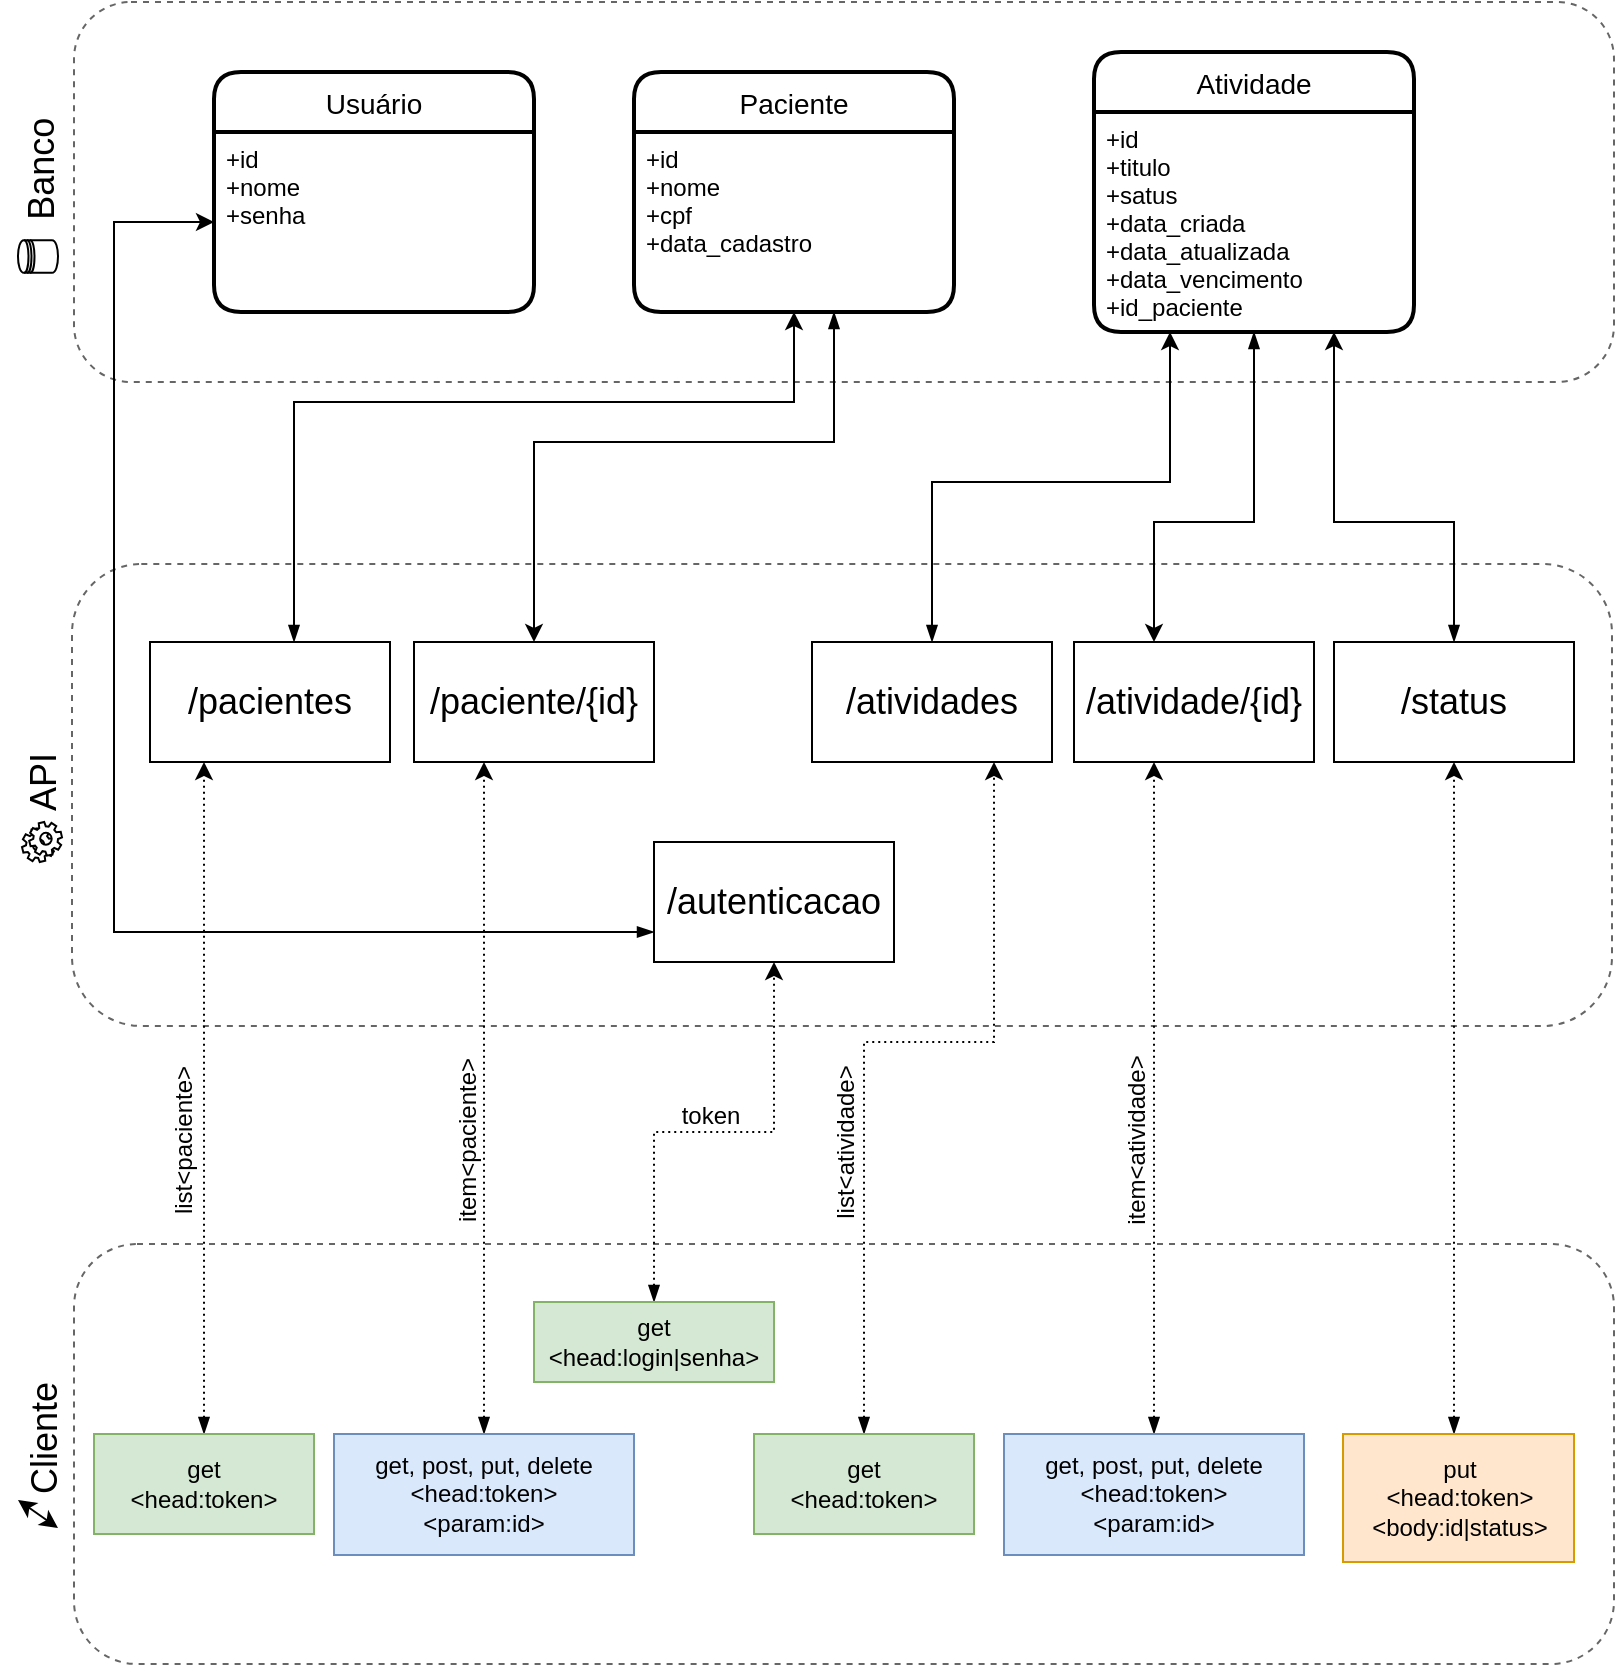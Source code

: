 <mxfile version="14.1.8" type="device"><diagram id="NbfmaItx-th78lTB0gjF" name="Page-1"><mxGraphModel dx="1422" dy="772" grid="1" gridSize="10" guides="1" tooltips="1" connect="1" arrows="1" fold="1" page="1" pageScale="1" pageWidth="827" pageHeight="1169" math="0" shadow="0"><root><mxCell id="0"/><mxCell id="1" parent="0"/><mxCell id="IWmo4VooWkEHqLw1T7Hj-1" value="" style="rounded=1;whiteSpace=wrap;html=1;dashed=1;strokeColor=#666666;" vertex="1" parent="1"><mxGeometry x="40" y="681" width="770" height="210" as="geometry"/></mxCell><mxCell id="IWmo4VooWkEHqLw1T7Hj-2" value="" style="rounded=1;whiteSpace=wrap;html=1;dashed=1;strokeColor=#666666;" vertex="1" parent="1"><mxGeometry x="40" y="59.996" width="770" height="190" as="geometry"/></mxCell><mxCell id="IWmo4VooWkEHqLw1T7Hj-3" value="Paciente" style="swimlane;childLayout=stackLayout;horizontal=1;startSize=30;horizontalStack=0;rounded=1;fontSize=14;fontStyle=0;strokeWidth=2;resizeParent=0;resizeLast=1;shadow=0;dashed=0;align=center;" vertex="1" parent="1"><mxGeometry x="320" y="95" width="160" height="120" as="geometry"/></mxCell><mxCell id="IWmo4VooWkEHqLw1T7Hj-4" value="+id&#10;+nome&#10;+cpf&#10;+data_cadastro" style="align=left;strokeColor=none;fillColor=none;spacingLeft=4;fontSize=12;verticalAlign=top;resizable=0;rotatable=0;part=1;" vertex="1" parent="IWmo4VooWkEHqLw1T7Hj-3"><mxGeometry y="30" width="160" height="90" as="geometry"/></mxCell><mxCell id="IWmo4VooWkEHqLw1T7Hj-5" value="Atividade" style="swimlane;childLayout=stackLayout;horizontal=1;startSize=30;horizontalStack=0;rounded=1;fontSize=14;fontStyle=0;strokeWidth=2;resizeParent=0;resizeLast=1;shadow=0;dashed=0;align=center;" vertex="1" parent="1"><mxGeometry x="550" y="85" width="160" height="140" as="geometry"><mxRectangle x="334" y="110" width="90" height="30" as="alternateBounds"/></mxGeometry></mxCell><mxCell id="IWmo4VooWkEHqLw1T7Hj-6" value="+id&#10;+titulo&#10;+satus&#10;+data_criada&#10;+data_atualizada&#10;+data_vencimento&#10;+id_paciente" style="align=left;strokeColor=none;fillColor=none;spacingLeft=4;fontSize=12;verticalAlign=top;resizable=0;rotatable=0;part=1;" vertex="1" parent="IWmo4VooWkEHqLw1T7Hj-5"><mxGeometry y="30" width="160" height="110" as="geometry"/></mxCell><mxCell id="IWmo4VooWkEHqLw1T7Hj-7" value="" style="rounded=1;whiteSpace=wrap;html=1;dashed=1;strokeColor=#666666;" vertex="1" parent="1"><mxGeometry x="39" y="341" width="770" height="231" as="geometry"/></mxCell><mxCell id="IWmo4VooWkEHqLw1T7Hj-8" value="/paciente/{id}" style="rounded=0;whiteSpace=wrap;html=1;fontSize=18;" vertex="1" parent="1"><mxGeometry x="210" y="380" width="120" height="60" as="geometry"/></mxCell><mxCell id="IWmo4VooWkEHqLw1T7Hj-9" style="edgeStyle=orthogonalEdgeStyle;rounded=0;orthogonalLoop=1;jettySize=auto;html=1;startArrow=blockThin;startFill=1;fontSize=12;fontColor=#000000;" edge="1" parent="1" source="IWmo4VooWkEHqLw1T7Hj-10" target="IWmo4VooWkEHqLw1T7Hj-4"><mxGeometry relative="1" as="geometry"><Array as="points"><mxPoint x="150" y="260"/><mxPoint x="400" y="260"/></Array></mxGeometry></mxCell><mxCell id="IWmo4VooWkEHqLw1T7Hj-10" value="/pacientes" style="rounded=0;whiteSpace=wrap;html=1;fontSize=18;" vertex="1" parent="1"><mxGeometry x="78" y="380" width="120" height="60" as="geometry"/></mxCell><mxCell id="IWmo4VooWkEHqLw1T7Hj-11" style="edgeStyle=orthogonalEdgeStyle;rounded=0;orthogonalLoop=1;jettySize=auto;html=1;startArrow=blockThin;startFill=1;fontSize=12;fontColor=#000000;" edge="1" parent="1" source="IWmo4VooWkEHqLw1T7Hj-12" target="IWmo4VooWkEHqLw1T7Hj-6"><mxGeometry relative="1" as="geometry"><Array as="points"><mxPoint x="469" y="300"/><mxPoint x="588" y="300"/></Array></mxGeometry></mxCell><mxCell id="IWmo4VooWkEHqLw1T7Hj-12" value="/atividades" style="rounded=0;whiteSpace=wrap;html=1;fontSize=18;" vertex="1" parent="1"><mxGeometry x="409" y="380" width="120" height="60" as="geometry"/></mxCell><mxCell id="IWmo4VooWkEHqLw1T7Hj-13" value="/atividade/{id}" style="rounded=0;whiteSpace=wrap;html=1;fontSize=18;" vertex="1" parent="1"><mxGeometry x="540" y="380" width="120" height="60" as="geometry"/></mxCell><mxCell id="IWmo4VooWkEHqLw1T7Hj-14" style="edgeStyle=orthogonalEdgeStyle;rounded=0;orthogonalLoop=1;jettySize=auto;html=1;entryX=0.75;entryY=1;entryDx=0;entryDy=0;fontSize=12;startArrow=blockThin;startFill=1;" edge="1" parent="1" source="IWmo4VooWkEHqLw1T7Hj-15" target="IWmo4VooWkEHqLw1T7Hj-6"><mxGeometry relative="1" as="geometry"><Array as="points"><mxPoint x="730" y="320"/><mxPoint x="670" y="320"/></Array></mxGeometry></mxCell><mxCell id="IWmo4VooWkEHqLw1T7Hj-15" value="/status" style="rounded=0;whiteSpace=wrap;html=1;fontSize=18;" vertex="1" parent="1"><mxGeometry x="670" y="380" width="120" height="60" as="geometry"/></mxCell><mxCell id="IWmo4VooWkEHqLw1T7Hj-16" style="edgeStyle=orthogonalEdgeStyle;rounded=0;orthogonalLoop=1;jettySize=auto;html=1;entryX=0;entryY=0.5;entryDx=0;entryDy=0;fontSize=12;exitX=0;exitY=0.75;exitDx=0;exitDy=0;startArrow=blockThin;startFill=1;" edge="1" parent="1" source="IWmo4VooWkEHqLw1T7Hj-17" target="IWmo4VooWkEHqLw1T7Hj-19"><mxGeometry relative="1" as="geometry"><Array as="points"><mxPoint x="60" y="525"/><mxPoint x="60" y="170"/></Array></mxGeometry></mxCell><mxCell id="IWmo4VooWkEHqLw1T7Hj-17" value="/autenticacao" style="rounded=0;whiteSpace=wrap;html=1;fontSize=18;" vertex="1" parent="1"><mxGeometry x="330" y="480" width="120" height="60" as="geometry"/></mxCell><mxCell id="IWmo4VooWkEHqLw1T7Hj-18" value="Usuário" style="swimlane;childLayout=stackLayout;horizontal=1;startSize=30;horizontalStack=0;rounded=1;fontSize=14;fontStyle=0;strokeWidth=2;resizeParent=0;resizeLast=1;shadow=0;dashed=0;align=center;" vertex="1" parent="1"><mxGeometry x="110" y="95" width="160" height="120" as="geometry"/></mxCell><mxCell id="IWmo4VooWkEHqLw1T7Hj-19" value="+id&#10;+nome&#10;+senha" style="align=left;strokeColor=none;fillColor=none;spacingLeft=4;fontSize=12;verticalAlign=top;resizable=0;rotatable=0;part=1;" vertex="1" parent="IWmo4VooWkEHqLw1T7Hj-18"><mxGeometry y="30" width="160" height="90" as="geometry"/></mxCell><mxCell id="IWmo4VooWkEHqLw1T7Hj-20" style="edgeStyle=orthogonalEdgeStyle;rounded=0;orthogonalLoop=1;jettySize=auto;html=1;startArrow=blockThin;startFill=1;fontSize=12;fontColor=#000000;dashed=1;dashPattern=1 2;" edge="1" parent="1" source="IWmo4VooWkEHqLw1T7Hj-21" target="IWmo4VooWkEHqLw1T7Hj-10"><mxGeometry relative="1" as="geometry"><Array as="points"><mxPoint x="105" y="540"/><mxPoint x="105" y="540"/></Array></mxGeometry></mxCell><mxCell id="IWmo4VooWkEHqLw1T7Hj-21" value="get&lt;br&gt;&amp;lt;head:token&amp;gt;" style="text;html=1;strokeColor=#82b366;fillColor=#d5e8d4;align=center;verticalAlign=middle;whiteSpace=wrap;rounded=0;fontSize=12;rotation=0;fontStyle=0;" vertex="1" parent="1"><mxGeometry x="50" y="776" width="110" height="50" as="geometry"/></mxCell><mxCell id="IWmo4VooWkEHqLw1T7Hj-22" value="list&amp;lt;paciente&amp;gt;" style="text;html=1;strokeColor=none;fillColor=none;align=center;verticalAlign=middle;whiteSpace=wrap;rounded=0;fontSize=12;rotation=-90;fontStyle=0" vertex="1" parent="1"><mxGeometry x="50" y="624" width="90" height="10" as="geometry"/></mxCell><mxCell id="IWmo4VooWkEHqLw1T7Hj-23" style="edgeStyle=orthogonalEdgeStyle;rounded=0;orthogonalLoop=1;jettySize=auto;html=1;fontSize=18;startArrow=blockThin;startFill=1;" edge="1" parent="1" target="IWmo4VooWkEHqLw1T7Hj-8"><mxGeometry relative="1" as="geometry"><mxPoint x="420" y="215" as="sourcePoint"/><Array as="points"><mxPoint x="420" y="280"/><mxPoint x="270" y="280"/></Array></mxGeometry></mxCell><mxCell id="IWmo4VooWkEHqLw1T7Hj-24" style="edgeStyle=orthogonalEdgeStyle;rounded=0;orthogonalLoop=1;jettySize=auto;html=1;dashed=1;dashPattern=1 2;startArrow=blockThin;startFill=1;fontSize=12;fontColor=#000000;" edge="1" parent="1" source="IWmo4VooWkEHqLw1T7Hj-25" target="IWmo4VooWkEHqLw1T7Hj-8"><mxGeometry relative="1" as="geometry"><Array as="points"><mxPoint x="245" y="540"/><mxPoint x="245" y="540"/></Array></mxGeometry></mxCell><mxCell id="IWmo4VooWkEHqLw1T7Hj-25" value="get, post, put, delete &lt;br&gt;&amp;lt;head:token&amp;gt;&lt;br&gt;&amp;lt;param:id&amp;gt;" style="text;html=1;strokeColor=#6c8ebf;fillColor=#dae8fc;align=center;verticalAlign=middle;whiteSpace=wrap;rounded=0;fontSize=12;rotation=0;fontStyle=0" vertex="1" parent="1"><mxGeometry x="170" y="776" width="150" height="60.5" as="geometry"/></mxCell><mxCell id="IWmo4VooWkEHqLw1T7Hj-26" value="item&amp;lt;paciente&amp;gt;" style="text;html=1;strokeColor=none;fillColor=none;align=center;verticalAlign=middle;whiteSpace=wrap;rounded=0;fontSize=12;rotation=-90;fontStyle=0" vertex="1" parent="1"><mxGeometry x="187" y="624" width="100" height="10" as="geometry"/></mxCell><mxCell id="IWmo4VooWkEHqLw1T7Hj-27" value="list&amp;lt;atividade&amp;gt;" style="text;html=1;strokeColor=none;fillColor=none;align=center;verticalAlign=middle;whiteSpace=wrap;rounded=0;fontSize=12;rotation=-90;fontStyle=0" vertex="1" parent="1"><mxGeometry x="376" y="625" width="100" height="10" as="geometry"/></mxCell><mxCell id="IWmo4VooWkEHqLw1T7Hj-28" style="edgeStyle=orthogonalEdgeStyle;rounded=0;orthogonalLoop=1;jettySize=auto;html=1;exitX=0.5;exitY=1;exitDx=0;exitDy=0;fontSize=12;startArrow=blockThin;startFill=1;" edge="1" parent="1" source="IWmo4VooWkEHqLw1T7Hj-6" target="IWmo4VooWkEHqLw1T7Hj-13"><mxGeometry relative="1" as="geometry"><Array as="points"><mxPoint x="630" y="320"/><mxPoint x="580" y="320"/></Array></mxGeometry></mxCell><mxCell id="IWmo4VooWkEHqLw1T7Hj-29" value="item&amp;lt;atividade&amp;gt;" style="text;html=1;strokeColor=none;fillColor=none;align=center;verticalAlign=middle;whiteSpace=wrap;rounded=0;fontSize=12;rotation=-90;fontStyle=0" vertex="1" parent="1"><mxGeometry x="528" y="624" width="87" height="10" as="geometry"/></mxCell><mxCell id="IWmo4VooWkEHqLw1T7Hj-30" style="edgeStyle=orthogonalEdgeStyle;rounded=0;orthogonalLoop=1;jettySize=auto;html=1;dashed=1;dashPattern=1 2;startArrow=blockThin;startFill=1;fontSize=12;fontColor=#000000;" edge="1" parent="1" source="IWmo4VooWkEHqLw1T7Hj-31" target="IWmo4VooWkEHqLw1T7Hj-15"><mxGeometry relative="1" as="geometry"><Array as="points"><mxPoint x="730" y="630"/><mxPoint x="730" y="630"/></Array></mxGeometry></mxCell><mxCell id="IWmo4VooWkEHqLw1T7Hj-31" value="put &lt;br&gt;&amp;lt;head:token&amp;gt;&lt;br&gt;&amp;lt;body:id|status&amp;gt;" style="text;html=1;strokeColor=#d79b00;fillColor=#ffe6cc;align=center;verticalAlign=middle;whiteSpace=wrap;rounded=0;fontSize=12;rotation=0;fontStyle=0" vertex="1" parent="1"><mxGeometry x="674.5" y="776" width="115.5" height="64" as="geometry"/></mxCell><mxCell id="IWmo4VooWkEHqLw1T7Hj-32" style="edgeStyle=orthogonalEdgeStyle;rounded=0;orthogonalLoop=1;jettySize=auto;html=1;startArrow=blockThin;startFill=1;fontSize=12;fontColor=#000000;exitX=0.5;exitY=0;exitDx=0;exitDy=0;dashed=1;dashPattern=1 2;" edge="1" parent="1" source="IWmo4VooWkEHqLw1T7Hj-33" target="IWmo4VooWkEHqLw1T7Hj-17"><mxGeometry relative="1" as="geometry"/></mxCell><mxCell id="IWmo4VooWkEHqLw1T7Hj-33" value="get&lt;br&gt;&amp;lt;head:login|senha&amp;gt;" style="text;html=1;strokeColor=#82b366;fillColor=#d5e8d4;align=center;verticalAlign=middle;whiteSpace=wrap;rounded=0;fontSize=12;rotation=0;fontStyle=0" vertex="1" parent="1"><mxGeometry x="270" y="710" width="120" height="40" as="geometry"/></mxCell><mxCell id="IWmo4VooWkEHqLw1T7Hj-34" value="token" style="text;html=1;strokeColor=none;fillColor=none;align=center;verticalAlign=middle;whiteSpace=wrap;rounded=0;fontSize=12;rotation=0;fontStyle=0" vertex="1" parent="1"><mxGeometry x="328.5" y="612" width="58.5" height="10" as="geometry"/></mxCell><mxCell id="IWmo4VooWkEHqLw1T7Hj-35" style="edgeStyle=orthogonalEdgeStyle;rounded=0;orthogonalLoop=1;jettySize=auto;html=1;dashed=1;dashPattern=1 2;startArrow=blockThin;startFill=1;fontSize=12;fontColor=#000000;" edge="1" parent="1" source="IWmo4VooWkEHqLw1T7Hj-36" target="IWmo4VooWkEHqLw1T7Hj-13"><mxGeometry relative="1" as="geometry"><Array as="points"><mxPoint x="580" y="520"/><mxPoint x="580" y="520"/></Array></mxGeometry></mxCell><mxCell id="IWmo4VooWkEHqLw1T7Hj-36" value="get, post, put, delete &lt;br&gt;&amp;lt;head:token&amp;gt;&lt;br&gt;&amp;lt;param:id&amp;gt;" style="text;html=1;strokeColor=#6c8ebf;fillColor=#dae8fc;align=center;verticalAlign=middle;whiteSpace=wrap;rounded=0;fontSize=12;rotation=0;fontStyle=0" vertex="1" parent="1"><mxGeometry x="505" y="776" width="150" height="60.5" as="geometry"/></mxCell><mxCell id="IWmo4VooWkEHqLw1T7Hj-37" style="edgeStyle=orthogonalEdgeStyle;rounded=0;orthogonalLoop=1;jettySize=auto;html=1;dashed=1;dashPattern=1 2;startArrow=blockThin;startFill=1;fontSize=12;fontColor=#000000;" edge="1" parent="1" source="IWmo4VooWkEHqLw1T7Hj-38" target="IWmo4VooWkEHqLw1T7Hj-12"><mxGeometry relative="1" as="geometry"><Array as="points"><mxPoint x="435" y="580"/><mxPoint x="500" y="580"/></Array></mxGeometry></mxCell><mxCell id="IWmo4VooWkEHqLw1T7Hj-38" value="get&lt;br&gt;&amp;lt;head:token&amp;gt;" style="text;html=1;strokeColor=#82b366;fillColor=#d5e8d4;align=center;verticalAlign=middle;whiteSpace=wrap;rounded=0;fontSize=12;rotation=0;fontStyle=0;" vertex="1" parent="1"><mxGeometry x="380" y="776" width="110" height="50" as="geometry"/></mxCell><mxCell id="IWmo4VooWkEHqLw1T7Hj-39" value="" style="group;rotation=-90;" vertex="1" connectable="0" parent="1"><mxGeometry x="-22" y="773" width="81" height="26" as="geometry"/></mxCell><mxCell id="IWmo4VooWkEHqLw1T7Hj-40" value="Cliente" style="text;html=1;strokeColor=none;fillColor=none;align=center;verticalAlign=middle;whiteSpace=wrap;rounded=0;fontSize=18;rotation=-90;" vertex="1" parent="IWmo4VooWkEHqLw1T7Hj-39"><mxGeometry x="15" y="-5" width="65" height="20" as="geometry"/></mxCell><mxCell id="IWmo4VooWkEHqLw1T7Hj-41" value="" style="endArrow=classic;startArrow=classic;html=1;fontSize=12;fontColor=#000000;" edge="1" parent="IWmo4VooWkEHqLw1T7Hj-39"><mxGeometry width="50" height="50" relative="1" as="geometry"><mxPoint x="54" y="50" as="sourcePoint"/><mxPoint x="34" y="36" as="targetPoint"/></mxGeometry></mxCell><mxCell id="IWmo4VooWkEHqLw1T7Hj-42" value="" style="group;rotation=-90;" vertex="1" connectable="0" parent="1"><mxGeometry x="-9" y="446" width="67" height="21" as="geometry"/></mxCell><mxCell id="IWmo4VooWkEHqLw1T7Hj-43" value="API" style="text;html=1;strokeColor=none;fillColor=none;align=center;verticalAlign=middle;whiteSpace=wrap;rounded=0;fontSize=18;rotation=-90;" vertex="1" parent="IWmo4VooWkEHqLw1T7Hj-42"><mxGeometry x="7" y="-6" width="54" height="20" as="geometry"/></mxCell><mxCell id="IWmo4VooWkEHqLw1T7Hj-44" value="" style="shape=mxgraph.bpmn.service_task;html=1;outlineConnect=0;rounded=1;strokeColor=#000000;fontSize=12;fontColor=#000000;rotation=-90;" vertex="1" parent="IWmo4VooWkEHqLw1T7Hj-42"><mxGeometry x="23" y="24" width="20" height="20" as="geometry"/></mxCell><mxCell id="IWmo4VooWkEHqLw1T7Hj-45" value="" style="group" vertex="1" connectable="0" parent="1"><mxGeometry x="11.997" y="114.575" width="21.633" height="80.842" as="geometry"/></mxCell><mxCell id="IWmo4VooWkEHqLw1T7Hj-46" value="Banco" style="text;html=1;strokeColor=none;fillColor=none;align=center;verticalAlign=middle;whiteSpace=wrap;rounded=0;fontSize=18;rotation=-90;" vertex="1" parent="IWmo4VooWkEHqLw1T7Hj-45"><mxGeometry x="-16.542" y="18.175" width="56.35" height="20" as="geometry"/></mxCell><mxCell id="IWmo4VooWkEHqLw1T7Hj-47" value="" style="shape=datastore;whiteSpace=wrap;html=1;rotation=-90;" vertex="1" parent="IWmo4VooWkEHqLw1T7Hj-45"><mxGeometry x="1.833" y="62.675" width="16.333" height="20" as="geometry"/></mxCell></root></mxGraphModel></diagram></mxfile>